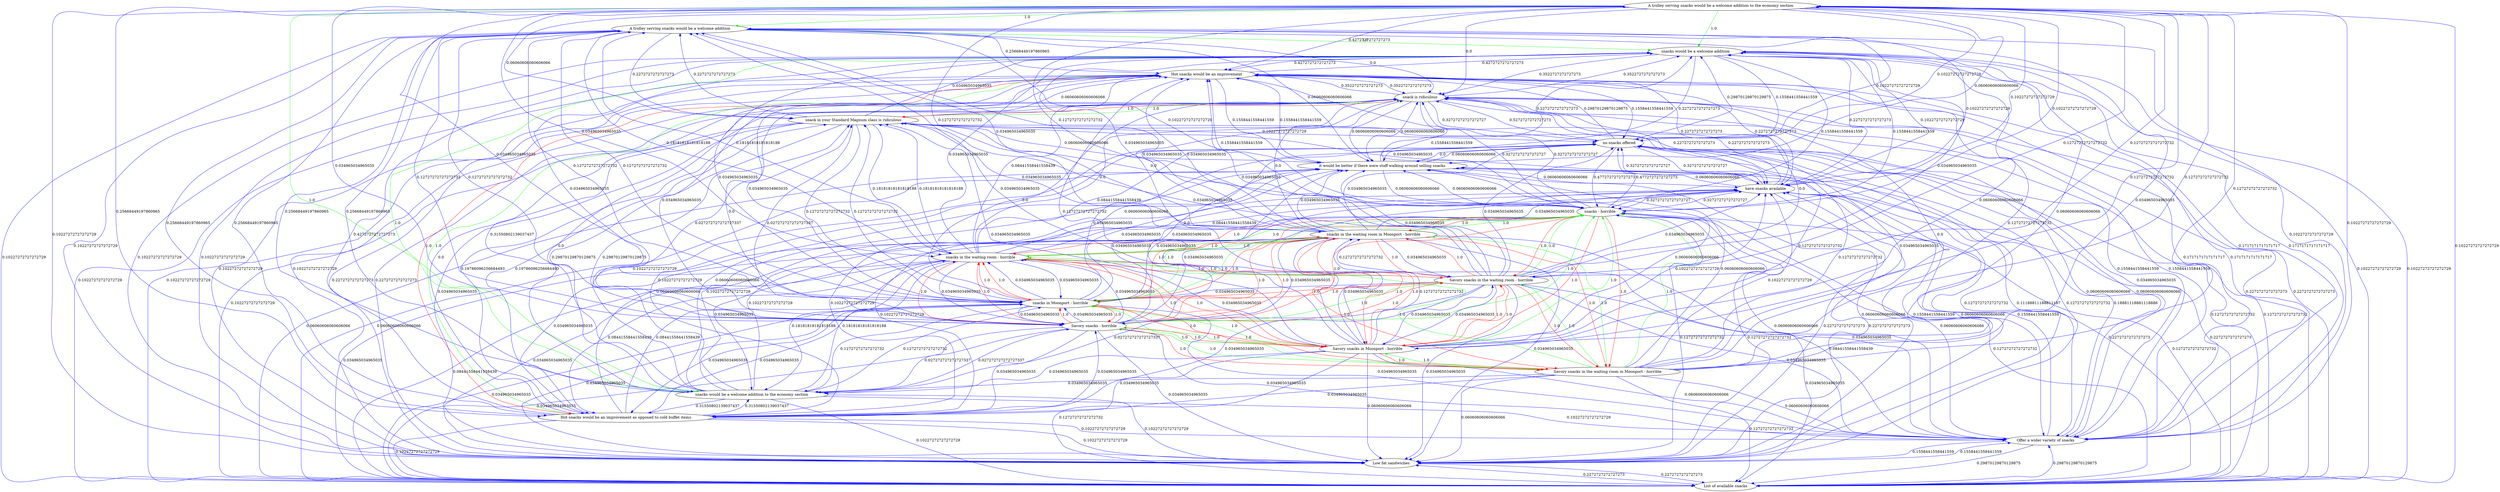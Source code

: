 digraph rawGraph {
"A trolley serving snacks would be a welcome addition to the economy section";"A trolley serving snacks would be a welcome addition";"snacks would be a welcome addition";"snacks would be a welcome addition to the economy section";"Hot snacks would be an improvement as opposed to cold buffet items";"Hot snacks would be an improvement";"List of available snacks";"Low fat sandwiches";"Offer a wider variety of snacks";"Savory snacks in the waiting room in Moonport - horrible";"Savory snacks in Moonport - horrible";"Savory snacks - horrible";"snacks - horrible";"snacks in Moonport - horrible";"Savory snacks in the waiting room - horrible";"snacks in the waiting room - horrible";"snacks in the waiting room in Moonport - horrible";"have snacks available";"it would be better if there were staff walking around selling snacks";"no snacks offered";"snack in your Standard Magnum class is ridiculous";"snack is ridiculous";"A trolley serving snacks would be a welcome addition to the economy section" -> "A trolley serving snacks would be a welcome addition" [label=1.0] [color=green]
"A trolley serving snacks would be a welcome addition" -> "snacks would be a welcome addition" [label=1.0] [color=green]
"A trolley serving snacks would be a welcome addition to the economy section" -> "snacks would be a welcome addition to the economy section" [label=1.0] [color=green]
"snacks would be a welcome addition to the economy section" -> "snacks would be a welcome addition" [label=1.0] [color=green]
"A trolley serving snacks would be a welcome addition to the economy section" -> "snacks would be a welcome addition" [label=1.0] [color=green]
"Hot snacks would be an improvement as opposed to cold buffet items" -> "Hot snacks would be an improvement" [label=1.0] [color=green]
"Hot snacks would be an improvement" -> "Hot snacks would be an improvement as opposed to cold buffet items" [label=1.0] [color=red]
"Hot snacks would be an improvement" -> "snacks would be a welcome addition" [label=0.4272727272727273] [color=blue]
"snacks would be a welcome addition" -> "Hot snacks would be an improvement" [label=0.4272727272727273] [color=blue]
"A trolley serving snacks would be a welcome addition" -> "Hot snacks would be an improvement as opposed to cold buffet items" [label=0.25668449197860965] [color=blue]
"snacks would be a welcome addition to the economy section" -> "Hot snacks would be an improvement as opposed to cold buffet items" [label=0.31550802139037437] [color=blue]
"Hot snacks would be an improvement as opposed to cold buffet items" -> "A trolley serving snacks would be a welcome addition" [label=0.25668449197860965] [color=blue]
"Hot snacks would be an improvement as opposed to cold buffet items" -> "snacks would be a welcome addition to the economy section" [label=0.31550802139037437] [color=blue]
"A trolley serving snacks would be a welcome addition to the economy section" -> "Hot snacks would be an improvement as opposed to cold buffet items" [label=0.25668449197860965] [color=blue]
"A trolley serving snacks would be a welcome addition to the economy section" -> "Hot snacks would be an improvement" [label=0.4272727272727273] [color=blue]
"A trolley serving snacks would be a welcome addition" -> "Hot snacks would be an improvement" [label=0.25668449197860965] [color=blue]
"A trolley serving snacks would be a welcome addition" -> "snacks would be a welcome addition to the economy section" [label=0.25668449197860965] [color=blue]
"snacks would be a welcome addition to the economy section" -> "Hot snacks would be an improvement" [label=0.31550802139037437] [color=blue]
"snacks would be a welcome addition to the economy section" -> "A trolley serving snacks would be a welcome addition" [label=0.25668449197860965] [color=blue]
"Hot snacks would be an improvement as opposed to cold buffet items" -> "snacks would be a welcome addition" [label=0.4272727272727273] [color=blue]
"Hot snacks would be an improvement" -> "List of available snacks" [label=0.10227272727272729] [color=blue]
"List of available snacks" -> "Hot snacks would be an improvement" [label=0.10227272727272729] [color=blue]
"snacks would be a welcome addition" -> "List of available snacks" [label=0.10227272727272729] [color=blue]
"List of available snacks" -> "snacks would be a welcome addition" [label=0.10227272727272729] [color=blue]
"A trolley serving snacks would be a welcome addition to the economy section" -> "List of available snacks" [label=0.10227272727272729] [color=blue]
"A trolley serving snacks would be a welcome addition" -> "List of available snacks" [label=0.10227272727272729] [color=blue]
"snacks would be a welcome addition to the economy section" -> "List of available snacks" [label=0.10227272727272729] [color=blue]
"Hot snacks would be an improvement as opposed to cold buffet items" -> "List of available snacks" [label=0.10227272727272729] [color=blue]
"List of available snacks" -> "Low fat sandwiches" [label=0.2272727272727273] [color=blue]
"Low fat sandwiches" -> "List of available snacks" [label=0.2272727272727273] [color=blue]
"Low fat sandwiches" -> "Hot snacks would be an improvement" [label=0.10227272727272729] [color=blue]
"Hot snacks would be an improvement" -> "Low fat sandwiches" [label=0.10227272727272729] [color=blue]
"snacks would be a welcome addition" -> "Low fat sandwiches" [label=0.10227272727272729] [color=blue]
"Low fat sandwiches" -> "snacks would be a welcome addition" [label=0.10227272727272729] [color=blue]
"A trolley serving snacks would be a welcome addition to the economy section" -> "Low fat sandwiches" [label=0.10227272727272729] [color=blue]
"A trolley serving snacks would be a welcome addition" -> "Low fat sandwiches" [label=0.10227272727272729] [color=blue]
"snacks would be a welcome addition to the economy section" -> "Low fat sandwiches" [label=0.10227272727272729] [color=blue]
"Hot snacks would be an improvement as opposed to cold buffet items" -> "Low fat sandwiches" [label=0.10227272727272729] [color=blue]
"List of available snacks" -> "Offer a wider variety of snacks" [label=0.29870129870129875] [color=blue]
"Offer a wider variety of snacks" -> "List of available snacks" [label=0.29870129870129875] [color=blue]
"Hot snacks would be an improvement" -> "Offer a wider variety of snacks" [label=0.1717171717171717] [color=blue]
"Offer a wider variety of snacks" -> "Hot snacks would be an improvement" [label=0.1717171717171717] [color=blue]
"Offer a wider variety of snacks" -> "Low fat sandwiches" [label=0.1558441558441559] [color=blue]
"Low fat sandwiches" -> "Offer a wider variety of snacks" [label=0.1558441558441559] [color=blue]
"Offer a wider variety of snacks" -> "snacks would be a welcome addition" [label=0.1717171717171717] [color=blue]
"snacks would be a welcome addition" -> "Offer a wider variety of snacks" [label=0.1717171717171717] [color=blue]
"A trolley serving snacks would be a welcome addition to the economy section" -> "Offer a wider variety of snacks" [label=0.10227272727272729] [color=blue]
"A trolley serving snacks would be a welcome addition" -> "Offer a wider variety of snacks" [label=0.10227272727272729] [color=blue]
"snacks would be a welcome addition to the economy section" -> "Offer a wider variety of snacks" [label=0.10227272727272729] [color=blue]
"Hot snacks would be an improvement as opposed to cold buffet items" -> "Offer a wider variety of snacks" [label=0.10227272727272729] [color=blue]
"Savory snacks in the waiting room in Moonport - horrible" -> "Savory snacks in Moonport - horrible" [label=1.0] [color=green]
"Savory snacks in Moonport - horrible" -> "Savory snacks - horrible" [label=1.0] [color=green]
"Savory snacks - horrible" -> "snacks - horrible" [label=1.0] [color=green]
"Savory snacks in Moonport - horrible" -> "snacks in Moonport - horrible" [label=1.0] [color=green]
"snacks in Moonport - horrible" -> "snacks - horrible" [label=1.0] [color=green]
"Savory snacks in the waiting room in Moonport - horrible" -> "Savory snacks in the waiting room - horrible" [label=1.0] [color=green]
"Savory snacks in the waiting room - horrible" -> "Savory snacks - horrible" [label=1.0] [color=green]
"Savory snacks in the waiting room - horrible" -> "snacks in the waiting room - horrible" [label=1.0] [color=green]
"snacks in the waiting room - horrible" -> "snacks - horrible" [label=1.0] [color=green]
"Savory snacks in the waiting room in Moonport - horrible" -> "snacks in the waiting room in Moonport - horrible" [label=1.0] [color=green]
"snacks in the waiting room in Moonport - horrible" -> "snacks in Moonport - horrible" [label=1.0] [color=green]
"snacks in the waiting room in Moonport - horrible" -> "snacks in the waiting room - horrible" [label=1.0] [color=green]
"Savory snacks in the waiting room in Moonport - horrible" -> "snacks in the waiting room - horrible" [label=1.0] [color=green]
"Savory snacks in the waiting room in Moonport - horrible" -> "snacks in Moonport - horrible" [label=1.0] [color=green]
"Savory snacks in the waiting room in Moonport - horrible" -> "Savory snacks - horrible" [label=1.0] [color=green]
"Savory snacks in Moonport - horrible" -> "snacks - horrible" [label=1.0] [color=green]
"Savory snacks in the waiting room - horrible" -> "snacks - horrible" [label=1.0] [color=green]
"snacks in the waiting room in Moonport - horrible" -> "snacks - horrible" [label=1.0] [color=green]
"Savory snacks in the waiting room in Moonport - horrible" -> "snacks - horrible" [label=1.0] [color=green]
"Savory snacks in Moonport - horrible" -> "Savory snacks in the waiting room in Moonport - horrible" [label=1.0] [color=red]
"Savory snacks in Moonport - horrible" -> "Savory snacks in the waiting room - horrible" [label=1.0] [color=red]
"Savory snacks in Moonport - horrible" -> "snacks in the waiting room - horrible" [label=1.0] [color=red]
"Savory snacks in Moonport - horrible" -> "snacks in the waiting room in Moonport - horrible" [label=1.0] [color=red]
"Savory snacks - horrible" -> "Savory snacks in the waiting room in Moonport - horrible" [label=1.0] [color=red]
"Savory snacks - horrible" -> "Savory snacks in Moonport - horrible" [label=1.0] [color=red]
"Savory snacks - horrible" -> "snacks in Moonport - horrible" [label=1.0] [color=red]
"Savory snacks - horrible" -> "Savory snacks in the waiting room - horrible" [label=1.0] [color=red]
"Savory snacks - horrible" -> "snacks in the waiting room - horrible" [label=1.0] [color=red]
"Savory snacks - horrible" -> "snacks in the waiting room in Moonport - horrible" [label=1.0] [color=red]
"snacks - horrible" -> "Savory snacks in the waiting room in Moonport - horrible" [label=1.0] [color=red]
"snacks - horrible" -> "Savory snacks in Moonport - horrible" [label=1.0] [color=red]
"snacks - horrible" -> "Savory snacks - horrible" [label=1.0] [color=red]
"snacks - horrible" -> "snacks in Moonport - horrible" [label=1.0] [color=red]
"snacks - horrible" -> "Savory snacks in the waiting room - horrible" [label=1.0] [color=red]
"snacks - horrible" -> "snacks in the waiting room - horrible" [label=1.0] [color=red]
"snacks - horrible" -> "snacks in the waiting room in Moonport - horrible" [label=1.0] [color=red]
"snacks in Moonport - horrible" -> "Savory snacks in the waiting room in Moonport - horrible" [label=1.0] [color=red]
"snacks in Moonport - horrible" -> "Savory snacks in Moonport - horrible" [label=1.0] [color=red]
"snacks in Moonport - horrible" -> "Savory snacks - horrible" [label=1.0] [color=red]
"snacks in Moonport - horrible" -> "Savory snacks in the waiting room - horrible" [label=1.0] [color=red]
"snacks in Moonport - horrible" -> "snacks in the waiting room - horrible" [label=1.0] [color=red]
"snacks in Moonport - horrible" -> "snacks in the waiting room in Moonport - horrible" [label=1.0] [color=red]
"Savory snacks in the waiting room - horrible" -> "Savory snacks in the waiting room in Moonport - horrible" [label=1.0] [color=red]
"Savory snacks in the waiting room - horrible" -> "Savory snacks in Moonport - horrible" [label=1.0] [color=red]
"Savory snacks in the waiting room - horrible" -> "snacks in Moonport - horrible" [label=1.0] [color=red]
"Savory snacks in the waiting room - horrible" -> "snacks in the waiting room in Moonport - horrible" [label=1.0] [color=red]
"snacks in the waiting room - horrible" -> "Savory snacks in the waiting room in Moonport - horrible" [label=1.0] [color=red]
"snacks in the waiting room - horrible" -> "Savory snacks in Moonport - horrible" [label=1.0] [color=red]
"snacks in the waiting room - horrible" -> "Savory snacks - horrible" [label=1.0] [color=red]
"snacks in the waiting room - horrible" -> "snacks in Moonport - horrible" [label=1.0] [color=red]
"snacks in the waiting room - horrible" -> "Savory snacks in the waiting room - horrible" [label=1.0] [color=red]
"snacks in the waiting room - horrible" -> "snacks in the waiting room in Moonport - horrible" [label=1.0] [color=red]
"snacks in the waiting room in Moonport - horrible" -> "Savory snacks in the waiting room in Moonport - horrible" [label=1.0] [color=red]
"snacks in the waiting room in Moonport - horrible" -> "Savory snacks in Moonport - horrible" [label=1.0] [color=red]
"snacks in the waiting room in Moonport - horrible" -> "Savory snacks - horrible" [label=1.0] [color=red]
"snacks in the waiting room in Moonport - horrible" -> "Savory snacks in the waiting room - horrible" [label=1.0] [color=red]
"List of available snacks" -> "snacks - horrible" [label=0.12727272727272732] [color=blue]
"snacks - horrible" -> "List of available snacks" [label=0.12727272727272732] [color=blue]
"snacks - horrible" -> "Offer a wider variety of snacks" [label=0.06060606060606066] [color=blue]
"Offer a wider variety of snacks" -> "snacks - horrible" [label=0.06060606060606066] [color=blue]
"Hot snacks would be an improvement" -> "snacks - horrible" [label=0.1558441558441559] [color=blue]
"snacks - horrible" -> "Hot snacks would be an improvement" [label=0.1558441558441559] [color=blue]
"Hot snacks would be an improvement as opposed to cold buffet items" -> "snacks in Moonport - horrible" [label=0.034965034965035] [color=blue]
"Hot snacks would be an improvement as opposed to cold buffet items" -> "Savory snacks - horrible" [label=0.034965034965035] [color=blue]
"Hot snacks would be an improvement as opposed to cold buffet items" -> "snacks in the waiting room - horrible" [label=0.08441558441558439] [color=blue]
"snacks in Moonport - horrible" -> "Hot snacks would be an improvement as opposed to cold buffet items" [label=0.034965034965035] [color=blue]
"Savory snacks - horrible" -> "Hot snacks would be an improvement as opposed to cold buffet items" [label=0.034965034965035] [color=blue]
"snacks in the waiting room - horrible" -> "Hot snacks would be an improvement as opposed to cold buffet items" [label=0.08441558441558439] [color=blue]
"Low fat sandwiches" -> "snacks - horrible" [label=0.12727272727272732] [color=blue]
"snacks - horrible" -> "Low fat sandwiches" [label=0.12727272727272732] [color=blue]
"snacks would be a welcome addition" -> "snacks - horrible" [label=0.1558441558441559] [color=blue]
"snacks - horrible" -> "snacks would be a welcome addition" [label=0.1558441558441559] [color=blue]
"A trolley serving snacks would be a welcome addition" -> "snacks in Moonport - horrible" [label=0.12727272727272732] [color=blue]
"A trolley serving snacks would be a welcome addition" -> "Savory snacks - horrible" [label=0.12727272727272732] [color=blue]
"A trolley serving snacks would be a welcome addition" -> "snacks in the waiting room - horrible" [label=0.18181818181818188] [color=blue]
"snacks would be a welcome addition to the economy section" -> "snacks in Moonport - horrible" [label=0.12727272727272732] [color=blue]
"snacks would be a welcome addition to the economy section" -> "Savory snacks - horrible" [label=0.027272727272727337] [color=blue]
"snacks would be a welcome addition to the economy section" -> "snacks in the waiting room - horrible" [label=0.18181818181818188] [color=blue]
"A trolley serving snacks would be a welcome addition to the economy section" -> "snacks in the waiting room in Moonport - horrible" [label=0.12727272727272732] [color=blue]
"A trolley serving snacks would be a welcome addition to the economy section" -> "Savory snacks in Moonport - horrible" [label=0.12727272727272732] [color=blue]
"A trolley serving snacks would be a welcome addition to the economy section" -> "Savory snacks in the waiting room - horrible" [label=0.12727272727272732] [color=blue]
"snacks in Moonport - horrible" -> "A trolley serving snacks would be a welcome addition" [label=0.12727272727272732] [color=blue]
"snacks in Moonport - horrible" -> "snacks would be a welcome addition to the economy section" [label=0.12727272727272732] [color=blue]
"Savory snacks - horrible" -> "A trolley serving snacks would be a welcome addition" [label=0.12727272727272732] [color=blue]
"Savory snacks - horrible" -> "snacks would be a welcome addition to the economy section" [label=0.027272727272727337] [color=blue]
"snacks in the waiting room - horrible" -> "A trolley serving snacks would be a welcome addition" [label=0.18181818181818188] [color=blue]
"snacks in the waiting room - horrible" -> "snacks would be a welcome addition to the economy section" [label=0.18181818181818188] [color=blue]
"snacks in the waiting room in Moonport - horrible" -> "A trolley serving snacks would be a welcome addition to the economy section" [label=0.12727272727272732] [color=blue]
"Savory snacks in Moonport - horrible" -> "A trolley serving snacks would be a welcome addition to the economy section" [label=0.12727272727272732] [color=blue]
"Savory snacks in the waiting room - horrible" -> "A trolley serving snacks would be a welcome addition to the economy section" [label=0.12727272727272732] [color=blue]
"A trolley serving snacks would be a welcome addition to the economy section" -> "snacks in Moonport - horrible" [label=0.034965034965035] [color=blue]
"A trolley serving snacks would be a welcome addition to the economy section" -> "Savory snacks - horrible" [label=0.034965034965035] [color=blue]
"A trolley serving snacks would be a welcome addition to the economy section" -> "snacks - horrible" [label=0.10227272727272729] [color=blue]
"A trolley serving snacks would be a welcome addition to the economy section" -> "snacks in the waiting room - horrible" [label=0.034965034965035] [color=blue]
"A trolley serving snacks would be a welcome addition" -> "snacks - horrible" [label=0.10227272727272729] [color=blue]
"snacks would be a welcome addition to the economy section" -> "snacks - horrible" [label=0.10227272727272729] [color=blue]
"Hot snacks would be an improvement as opposed to cold buffet items" -> "snacks - horrible" [label=0.10227272727272729] [color=blue]
"Savory snacks in the waiting room in Moonport - horrible" -> "List of available snacks" [label=0.12727272727272732] [color=blue]
"Savory snacks in the waiting room in Moonport - horrible" -> "Hot snacks would be an improvement as opposed to cold buffet items" [label=0.034965034965035] [color=blue]
"Savory snacks in the waiting room in Moonport - horrible" -> "Offer a wider variety of snacks" [label=0.06060606060606066] [color=blue]
"Savory snacks in the waiting room in Moonport - horrible" -> "Hot snacks would be an improvement" [label=0.12727272727272732] [color=blue]
"Savory snacks in the waiting room in Moonport - horrible" -> "Low fat sandwiches" [label=0.06060606060606066] [color=blue]
"Savory snacks in the waiting room in Moonport - horrible" -> "A trolley serving snacks would be a welcome addition" [label=0.034965034965035] [color=blue]
"Savory snacks in the waiting room in Moonport - horrible" -> "snacks would be a welcome addition" [label=0.06060606060606066] [color=blue]
"Savory snacks in the waiting room in Moonport - horrible" -> "snacks would be a welcome addition to the economy section" [label=0.034965034965035] [color=blue]
"Savory snacks in the waiting room in Moonport - horrible" -> "A trolley serving snacks would be a welcome addition to the economy section" [label=0.12727272727272732] [color=blue]
"Savory snacks in Moonport - horrible" -> "List of available snacks" [label=0.12727272727272732] [color=blue]
"Savory snacks in Moonport - horrible" -> "Hot snacks would be an improvement as opposed to cold buffet items" [label=0.034965034965035] [color=blue]
"Savory snacks in Moonport - horrible" -> "snacks in the waiting room in Moonport - horrible" [label=0.12727272727272732] [color=blue]
"Savory snacks in Moonport - horrible" -> "Offer a wider variety of snacks" [label=0.06060606060606066] [color=blue]
"Savory snacks in Moonport - horrible" -> "Hot snacks would be an improvement" [label=0.12727272727272732] [color=blue]
"Savory snacks in Moonport - horrible" -> "Low fat sandwiches" [label=0.06060606060606066] [color=blue]
"Savory snacks in Moonport - horrible" -> "A trolley serving snacks would be a welcome addition" [label=0.034965034965035] [color=blue]
"Savory snacks in Moonport - horrible" -> "snacks would be a welcome addition" [label=0.06060606060606066] [color=blue]
"Savory snacks in Moonport - horrible" -> "Savory snacks in the waiting room - horrible" [label=0.034965034965035] [color=blue]
"Savory snacks in Moonport - horrible" -> "snacks would be a welcome addition to the economy section" [label=0.034965034965035] [color=blue]
"Savory snacks in Moonport - horrible" -> "snacks in the waiting room - horrible" [label=0.034965034965035] [color=blue]
"Savory snacks - horrible" -> "List of available snacks" [label=0.034965034965035] [color=blue]
"Savory snacks - horrible" -> "Hot snacks would be an improvement" [label=0.034965034965035] [color=blue]
"Savory snacks - horrible" -> "Offer a wider variety of snacks" [label=0.034965034965035] [color=blue]
"Savory snacks - horrible" -> "Low fat sandwiches" [label=0.034965034965035] [color=blue]
"Savory snacks - horrible" -> "snacks in Moonport - horrible" [label=0.034965034965035] [color=blue]
"Savory snacks - horrible" -> "snacks would be a welcome addition" [label=0.034965034965035] [color=blue]
"Savory snacks - horrible" -> "snacks in the waiting room - horrible" [label=0.034965034965035] [color=blue]
"snacks in Moonport - horrible" -> "List of available snacks" [label=0.034965034965035] [color=blue]
"snacks in Moonport - horrible" -> "Hot snacks would be an improvement" [label=0.034965034965035] [color=blue]
"snacks in Moonport - horrible" -> "Offer a wider variety of snacks" [label=0.034965034965035] [color=blue]
"snacks in Moonport - horrible" -> "Low fat sandwiches" [label=0.034965034965035] [color=blue]
"snacks in Moonport - horrible" -> "Savory snacks - horrible" [label=0.034965034965035] [color=blue]
"snacks in Moonport - horrible" -> "snacks would be a welcome addition" [label=0.034965034965035] [color=blue]
"snacks in Moonport - horrible" -> "snacks in the waiting room - horrible" [label=0.034965034965035] [color=blue]
"Savory snacks in the waiting room - horrible" -> "Hot snacks would be an improvement as opposed to cold buffet items" [label=0.034965034965035] [color=blue]
"Savory snacks in the waiting room - horrible" -> "List of available snacks" [label=0.034965034965035] [color=blue]
"Savory snacks in the waiting room - horrible" -> "snacks in the waiting room in Moonport - horrible" [label=0.12727272727272732] [color=blue]
"Savory snacks in the waiting room - horrible" -> "Hot snacks would be an improvement" [label=0.034965034965035] [color=blue]
"Savory snacks in the waiting room - horrible" -> "Offer a wider variety of snacks" [label=0.034965034965035] [color=blue]
"Savory snacks in the waiting room - horrible" -> "A trolley serving snacks would be a welcome addition" [label=0.034965034965035] [color=blue]
"Savory snacks in the waiting room - horrible" -> "Low fat sandwiches" [label=0.034965034965035] [color=blue]
"Savory snacks in the waiting room - horrible" -> "snacks in Moonport - horrible" [label=0.034965034965035] [color=blue]
"Savory snacks in the waiting room - horrible" -> "Savory snacks in Moonport - horrible" [label=0.034965034965035] [color=blue]
"Savory snacks in the waiting room - horrible" -> "snacks would be a welcome addition" [label=0.034965034965035] [color=blue]
"Savory snacks in the waiting room - horrible" -> "snacks would be a welcome addition to the economy section" [label=0.027272727272727337] [color=blue]
"snacks in the waiting room - horrible" -> "List of available snacks" [label=0.08441558441558439] [color=blue]
"snacks in the waiting room - horrible" -> "Hot snacks would be an improvement" [label=0.08441558441558439] [color=blue]
"snacks in the waiting room - horrible" -> "Offer a wider variety of snacks" [label=0.08441558441558439] [color=blue]
"snacks in the waiting room - horrible" -> "Low fat sandwiches" [label=0.034965034965035] [color=blue]
"snacks in the waiting room - horrible" -> "snacks in Moonport - horrible" [label=0.034965034965035] [color=blue]
"snacks in the waiting room - horrible" -> "Savory snacks - horrible" [label=0.034965034965035] [color=blue]
"snacks in the waiting room - horrible" -> "snacks would be a welcome addition" [label=0.034965034965035] [color=blue]
"snacks in the waiting room in Moonport - horrible" -> "Hot snacks would be an improvement as opposed to cold buffet items" [label=0.034965034965035] [color=blue]
"snacks in the waiting room in Moonport - horrible" -> "List of available snacks" [label=0.034965034965035] [color=blue]
"snacks in the waiting room in Moonport - horrible" -> "Hot snacks would be an improvement" [label=0.034965034965035] [color=blue]
"snacks in the waiting room in Moonport - horrible" -> "Offer a wider variety of snacks" [label=0.034965034965035] [color=blue]
"snacks in the waiting room in Moonport - horrible" -> "A trolley serving snacks would be a welcome addition" [label=0.034965034965035] [color=blue]
"snacks in the waiting room in Moonport - horrible" -> "Low fat sandwiches" [label=0.034965034965035] [color=blue]
"snacks in the waiting room in Moonport - horrible" -> "Savory snacks - horrible" [label=0.034965034965035] [color=blue]
"snacks in the waiting room in Moonport - horrible" -> "Savory snacks in Moonport - horrible" [label=0.034965034965035] [color=blue]
"snacks in the waiting room in Moonport - horrible" -> "snacks would be a welcome addition" [label=0.034965034965035] [color=blue]
"snacks in the waiting room in Moonport - horrible" -> "Savory snacks in the waiting room - horrible" [label=0.034965034965035] [color=blue]
"snacks in the waiting room in Moonport - horrible" -> "snacks would be a welcome addition to the economy section" [label=0.034965034965035] [color=blue]
"List of available snacks" -> "have snacks available" [label=0.2272727272727273] [color=blue]
"have snacks available" -> "List of available snacks" [label=0.2272727272727273] [color=blue]
"Offer a wider variety of snacks" -> "have snacks available" [label=0.1558441558441559] [color=blue]
"have snacks available" -> "Offer a wider variety of snacks" [label=0.1558441558441559] [color=blue]
"have snacks available" -> "Hot snacks would be an improvement" [label=0.2272727272727273] [color=blue]
"Hot snacks would be an improvement" -> "have snacks available" [label=0.2272727272727273] [color=blue]
"Low fat sandwiches" -> "have snacks available" [label=0.2272727272727273] [color=blue]
"have snacks available" -> "Low fat sandwiches" [label=0.2272727272727273] [color=blue]
"snacks - horrible" -> "have snacks available" [label=0.32727272727272727] [color=blue]
"have snacks available" -> "snacks - horrible" [label=0.32727272727272727] [color=blue]
"have snacks available" -> "snacks would be a welcome addition" [label=0.2272727272727273] [color=blue]
"snacks would be a welcome addition" -> "have snacks available" [label=0.10227272727272729] [color=blue]
"A trolley serving snacks would be a welcome addition to the economy section" -> "have snacks available" [label=0.10227272727272729] [color=blue]
"A trolley serving snacks would be a welcome addition" -> "have snacks available" [label=0.10227272727272729] [color=blue]
"snacks would be a welcome addition to the economy section" -> "have snacks available" [label=0.10227272727272729] [color=blue]
"Hot snacks would be an improvement as opposed to cold buffet items" -> "have snacks available" [label=0.10227272727272729] [color=blue]
"Savory snacks in the waiting room in Moonport - horrible" -> "have snacks available" [label=0.10227272727272729] [color=blue]
"Savory snacks in Moonport - horrible" -> "have snacks available" [label=0.10227272727272729] [color=blue]
"Savory snacks - horrible" -> "have snacks available" [label=0.034965034965035] [color=blue]
"snacks in Moonport - horrible" -> "have snacks available" [label=0.034965034965035] [color=blue]
"Savory snacks in the waiting room - horrible" -> "have snacks available" [label=0.034965034965035] [color=blue]
"snacks in the waiting room - horrible" -> "have snacks available" [label=0.08441558441558439] [color=blue]
"snacks in the waiting room in Moonport - horrible" -> "have snacks available" [label=0.034965034965035] [color=blue]
"List of available snacks" -> "it would be better if there were staff walking around selling snacks" [label=0.06060606060606066] [color=blue]
"it would be better if there were staff walking around selling snacks" -> "List of available snacks" [label=0.06060606060606066] [color=blue]
"it would be better if there were staff walking around selling snacks" -> "Offer a wider variety of snacks" [label=0.11188811188811187] [color=blue]
"Offer a wider variety of snacks" -> "it would be better if there were staff walking around selling snacks" [label=0.18881118881118886] [color=blue]
"it would be better if there were staff walking around selling snacks" -> "Hot snacks would be an improvement" [label=0.1558441558441559] [color=blue]
"Hot snacks would be an improvement" -> "it would be better if there were staff walking around selling snacks" [label=0.1558441558441559] [color=blue]
"it would be better if there were staff walking around selling snacks" -> "have snacks available" [label=0.06060606060606066] [color=blue]
"have snacks available" -> "it would be better if there were staff walking around selling snacks" [label=0.06060606060606066] [color=blue]
"it would be better if there were staff walking around selling snacks" -> "snacks would be a welcome addition" [label=0.2272727272727273] [color=blue]
"snacks would be a welcome addition" -> "it would be better if there were staff walking around selling snacks" [label=0.2272727272727273] [color=blue]
"A trolley serving snacks would be a welcome addition to the economy section" -> "it would be better if there were staff walking around selling snacks" [label=0.06060606060606066] [color=blue]
"A trolley serving snacks would be a welcome addition" -> "it would be better if there were staff walking around selling snacks" [label=0.06060606060606066] [color=blue]
"snacks would be a welcome addition to the economy section" -> "it would be better if there were staff walking around selling snacks" [label=0.06060606060606066] [color=blue]
"Hot snacks would be an improvement as opposed to cold buffet items" -> "it would be better if there were staff walking around selling snacks" [label=0.06060606060606066] [color=blue]
"Low fat sandwiches" -> "it would be better if there were staff walking around selling snacks" [label=0.06060606060606066] [color=blue]
"Savory snacks in the waiting room in Moonport - horrible" -> "it would be better if there were staff walking around selling snacks" [label=0.06060606060606066] [color=blue]
"Savory snacks in Moonport - horrible" -> "it would be better if there were staff walking around selling snacks" [label=0.06060606060606066] [color=blue]
"Savory snacks - horrible" -> "it would be better if there were staff walking around selling snacks" [label=0.034965034965035] [color=blue]
"snacks - horrible" -> "it would be better if there were staff walking around selling snacks" [label=0.06060606060606066] [color=blue]
"snacks in Moonport - horrible" -> "it would be better if there were staff walking around selling snacks" [label=0.034965034965035] [color=blue]
"Savory snacks in the waiting room - horrible" -> "it would be better if there were staff walking around selling snacks" [label=0.034965034965035] [color=blue]
"snacks in the waiting room - horrible" -> "it would be better if there were staff walking around selling snacks" [label=0.06060606060606066] [color=blue]
"snacks in the waiting room in Moonport - horrible" -> "it would be better if there were staff walking around selling snacks" [label=0.034965034965035] [color=blue]
"it would be better if there were staff walking around selling snacks" -> "Low fat sandwiches" [label=0.06060606060606066] [color=blue]
"it would be better if there were staff walking around selling snacks" -> "snacks - horrible" [label=0.06060606060606066] [color=blue]
"no snacks offered" -> "List of available snacks" [label=0.12727272727272732] [color=blue]
"List of available snacks" -> "no snacks offered" [label=0.12727272727272732] [color=blue]
"no snacks offered" -> "it would be better if there were staff walking around selling snacks" [label=0.0] [color=blue]
"no snacks offered" -> "Offer a wider variety of snacks" [label=0.06060606060606066] [color=blue]
"Offer a wider variety of snacks" -> "no snacks offered" [label=0.06060606060606066] [color=blue]
"Hot snacks would be an improvement" -> "no snacks offered" [label=0.1558441558441559] [color=blue]
"no snacks offered" -> "Hot snacks would be an improvement" [label=0.29870129870129875] [color=blue]
"no snacks offered" -> "Low fat sandwiches" [label=0.12727272727272732] [color=blue]
"Low fat sandwiches" -> "no snacks offered" [label=0.12727272727272732] [color=blue]
"no snacks offered" -> "have snacks available" [label=0.32727272727272727] [color=blue]
"have snacks available" -> "no snacks offered" [label=0.32727272727272727] [color=blue]
"no snacks offered" -> "snacks - horrible" [label=0.4772727272727273] [color=blue]
"snacks - horrible" -> "no snacks offered" [label=0.4772727272727273] [color=blue]
"no snacks offered" -> "snacks would be a welcome addition" [label=0.29870129870129875] [color=blue]
"snacks would be a welcome addition" -> "no snacks offered" [label=0.1558441558441559] [color=blue]
"A trolley serving snacks would be a welcome addition to the economy section" -> "no snacks offered" [label=0.10227272727272729] [color=blue]
"A trolley serving snacks would be a welcome addition" -> "no snacks offered" [label=0.10227272727272729] [color=blue]
"snacks would be a welcome addition to the economy section" -> "no snacks offered" [label=0.10227272727272729] [color=blue]
"Hot snacks would be an improvement as opposed to cold buffet items" -> "no snacks offered" [label=0.10227272727272729] [color=blue]
"Savory snacks in the waiting room in Moonport - horrible" -> "no snacks offered" [label=0.12727272727272732] [color=blue]
"Savory snacks in Moonport - horrible" -> "no snacks offered" [label=0.12727272727272732] [color=blue]
"Savory snacks - horrible" -> "no snacks offered" [label=0.034965034965035] [color=blue]
"snacks in Moonport - horrible" -> "no snacks offered" [label=0.034965034965035] [color=blue]
"Savory snacks in the waiting room - horrible" -> "no snacks offered" [label=0.034965034965035] [color=blue]
"snacks in the waiting room - horrible" -> "no snacks offered" [label=0.08441558441558439] [color=blue]
"snacks in the waiting room in Moonport - horrible" -> "no snacks offered" [label=0.034965034965035] [color=blue]
"it would be better if there were staff walking around selling snacks" -> "no snacks offered" [label=0.06060606060606066] [color=blue]
"snack in your Standard Magnum class is ridiculous" -> "snack is ridiculous" [label=1.0] [color=green]
"snack is ridiculous" -> "snack in your Standard Magnum class is ridiculous" [label=1.0] [color=red]
"no snacks offered" -> "snack is ridiculous" [label=0.5272727272727273] [color=blue]
"snack is ridiculous" -> "no snacks offered" [label=0.32727272727272727] [color=blue]
"snack is ridiculous" -> "List of available snacks" [label=0.2272727272727273] [color=blue]
"List of available snacks" -> "snack is ridiculous" [label=0.2272727272727273] [color=blue]
"it would be better if there were staff walking around selling snacks" -> "snack is ridiculous" [label=0.06060606060606066] [color=blue]
"snack is ridiculous" -> "it would be better if there were staff walking around selling snacks" [label=0.06060606060606066] [color=blue]
"Offer a wider variety of snacks" -> "snack is ridiculous" [label=0.1558441558441559] [color=blue]
"snack is ridiculous" -> "Offer a wider variety of snacks" [label=0.1558441558441559] [color=blue]
"Hot snacks would be an improvement" -> "snack is ridiculous" [label=0.3522727272727273] [color=blue]
"snack is ridiculous" -> "Hot snacks would be an improvement" [label=0.3522727272727273] [color=blue]
"Hot snacks would be an improvement as opposed to cold buffet items" -> "snack in your Standard Magnum class is ridiculous" [label=0.19786096256684493] [color=blue]
"snack in your Standard Magnum class is ridiculous" -> "Hot snacks would be an improvement as opposed to cold buffet items" [label=0.19786096256684493] [color=blue]
"Low fat sandwiches" -> "snack is ridiculous" [label=0.2272727272727273] [color=blue]
"snack is ridiculous" -> "Low fat sandwiches" [label=0.2272727272727273] [color=blue]
"have snacks available" -> "snack is ridiculous" [label=0.2272727272727273] [color=blue]
"snack is ridiculous" -> "have snacks available" [label=0.2272727272727273] [color=blue]
"snacks - horrible" -> "snack is ridiculous" [label=0.32727272727272727] [color=blue]
"snack is ridiculous" -> "snacks - horrible" [label=0.32727272727272727] [color=blue]
"snacks in Moonport - horrible" -> "snack in your Standard Magnum class is ridiculous" [label=0.12727272727272732] [color=blue]
"Savory snacks - horrible" -> "snack in your Standard Magnum class is ridiculous" [label=0.027272727272727337] [color=blue]
"snacks in the waiting room - horrible" -> "snack in your Standard Magnum class is ridiculous" [label=0.18181818181818188] [color=blue]
"snack in your Standard Magnum class is ridiculous" -> "snacks in Moonport - horrible" [label=0.12727272727272732] [color=blue]
"snack in your Standard Magnum class is ridiculous" -> "Savory snacks - horrible" [label=0.027272727272727337] [color=blue]
"snack in your Standard Magnum class is ridiculous" -> "snacks in the waiting room - horrible" [label=0.18181818181818188] [color=blue]
"snack is ridiculous" -> "snacks would be a welcome addition" [label=0.3522727272727273] [color=blue]
"snacks would be a welcome addition" -> "snack is ridiculous" [label=0.3522727272727273] [color=blue]
"A trolley serving snacks would be a welcome addition" -> "snack in your Standard Magnum class is ridiculous" [label=0.2272727272727273] [color=blue]
"snacks would be a welcome addition to the economy section" -> "snack in your Standard Magnum class is ridiculous" [label=0.29870129870129875] [color=blue]
"snack in your Standard Magnum class is ridiculous" -> "A trolley serving snacks would be a welcome addition" [label=0.2272727272727273] [color=blue]
"snack in your Standard Magnum class is ridiculous" -> "snacks would be a welcome addition to the economy section" [label=0.29870129870129875] [color=blue]
"A trolley serving snacks would be a welcome addition to the economy section" -> "snack is ridiculous" [label=0.0] [color=blue]
"A trolley serving snacks would be a welcome addition to the economy section" -> "snack in your Standard Magnum class is ridiculous" [label=0.06060606060606066] [color=blue]
"A trolley serving snacks would be a welcome addition" -> "snack is ridiculous" [label=0.0] [color=blue]
"snacks would be a welcome addition to the economy section" -> "snack is ridiculous" [label=0.0] [color=blue]
"Hot snacks would be an improvement as opposed to cold buffet items" -> "snack is ridiculous" [label=0.0] [color=blue]
"Savory snacks in the waiting room in Moonport - horrible" -> "snack is ridiculous" [label=0.0] [color=blue]
"Savory snacks in the waiting room in Moonport - horrible" -> "snack in your Standard Magnum class is ridiculous" [label=0.034965034965035] [color=blue]
"Savory snacks in Moonport - horrible" -> "snack is ridiculous" [label=0.0] [color=blue]
"Savory snacks in Moonport - horrible" -> "snack in your Standard Magnum class is ridiculous" [label=0.034965034965035] [color=blue]
"Savory snacks - horrible" -> "snack is ridiculous" [label=0.0] [color=blue]
"snacks in Moonport - horrible" -> "snack is ridiculous" [label=0.0] [color=blue]
"Savory snacks in the waiting room - horrible" -> "snack is ridiculous" [label=0.0] [color=blue]
"Savory snacks in the waiting room - horrible" -> "snack in your Standard Magnum class is ridiculous" [label=0.034965034965035] [color=blue]
"snacks in the waiting room - horrible" -> "snack is ridiculous" [label=0.0] [color=blue]
"snacks in the waiting room in Moonport - horrible" -> "snack is ridiculous" [label=0.0] [color=blue]
"snacks in the waiting room in Moonport - horrible" -> "snack in your Standard Magnum class is ridiculous" [label=0.034965034965035] [color=blue]
"snack in your Standard Magnum class is ridiculous" -> "List of available snacks" [label=0.10227272727272729] [color=blue]
"snack in your Standard Magnum class is ridiculous" -> "no snacks offered" [label=0.10227272727272729] [color=blue]
"snack in your Standard Magnum class is ridiculous" -> "it would be better if there were staff walking around selling snacks" [label=0.06060606060606066] [color=blue]
"snack in your Standard Magnum class is ridiculous" -> "Offer a wider variety of snacks" [label=0.034965034965035] [color=blue]
"snack in your Standard Magnum class is ridiculous" -> "Hot snacks would be an improvement" [label=0.06060606060606066] [color=blue]
"snack in your Standard Magnum class is ridiculous" -> "Low fat sandwiches" [label=0.034965034965035] [color=blue]
"snack in your Standard Magnum class is ridiculous" -> "have snacks available" [label=0.034965034965035] [color=blue]
"snack in your Standard Magnum class is ridiculous" -> "snacks - horrible" [label=0.0] [color=blue]
"snack in your Standard Magnum class is ridiculous" -> "snacks would be a welcome addition" [label=0.034965034965035] [color=blue]
}